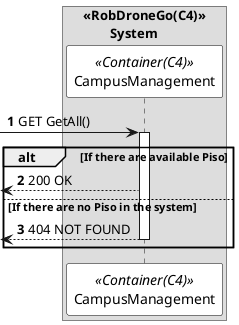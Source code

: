 @startuml listPisoSD
autonumber

skinparam sequence {
ParticipantBorderColor black
ParticipantBackgroundColor white
}


box "<<RobDroneGo(C4)>>\n\tSystem"

participant CampusManagement as CM <<Container(C4)>>
end box

-> CM: GET GetAll()
activate CM

alt If there are available Piso
 <-- CM : 200 OK


else If there are no Piso in the system

 <-- CM : 404 NOT FOUND
deactivate CM


end


@enduml